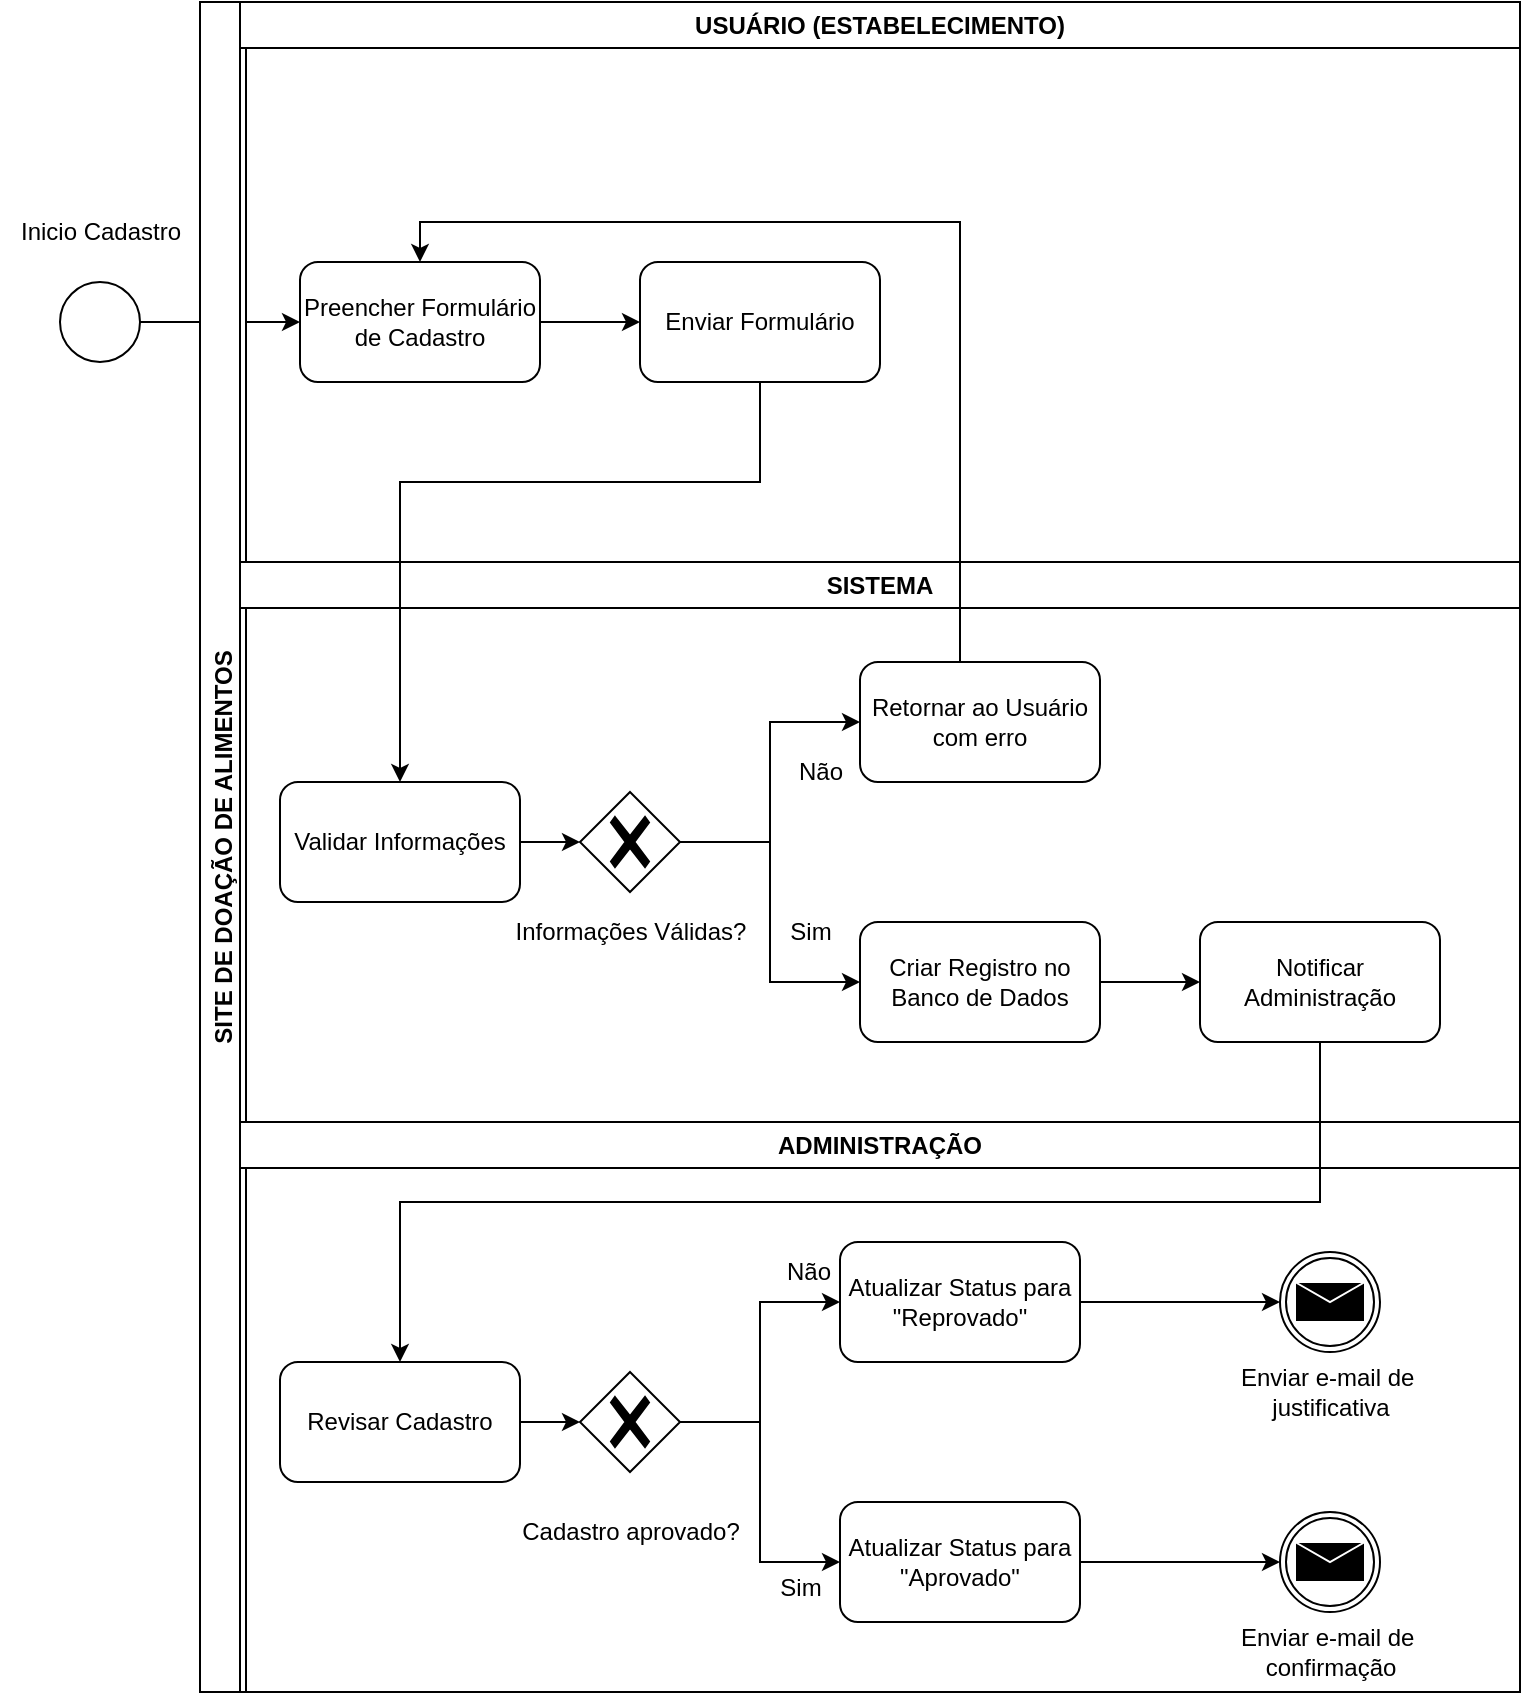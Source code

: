 <mxfile version="24.7.16">
  <diagram name="Página-1" id="1upfq-E3TZnH4Ai5wknj">
    <mxGraphModel dx="1257" dy="683" grid="1" gridSize="10" guides="1" tooltips="1" connect="1" arrows="1" fold="1" page="1" pageScale="1" pageWidth="827" pageHeight="1169" math="0" shadow="0">
      <root>
        <mxCell id="0" />
        <mxCell id="1" parent="0" />
        <mxCell id="b5OuM27qtwzma6k_WAEG-50" style="edgeStyle=orthogonalEdgeStyle;rounded=0;orthogonalLoop=1;jettySize=auto;html=1;entryX=0;entryY=0.5;entryDx=0;entryDy=0;" edge="1" parent="1" source="b5OuM27qtwzma6k_WAEG-1" target="b5OuM27qtwzma6k_WAEG-12">
          <mxGeometry relative="1" as="geometry" />
        </mxCell>
        <mxCell id="b5OuM27qtwzma6k_WAEG-1" value="" style="ellipse;whiteSpace=wrap;html=1;" vertex="1" parent="1">
          <mxGeometry x="40" y="170" width="40" height="40" as="geometry" />
        </mxCell>
        <mxCell id="b5OuM27qtwzma6k_WAEG-2" value="Inicio Cadastro" style="text;html=1;align=center;verticalAlign=middle;resizable=0;points=[];autosize=1;strokeColor=none;fillColor=none;" vertex="1" parent="1">
          <mxGeometry x="10" y="130" width="100" height="30" as="geometry" />
        </mxCell>
        <mxCell id="b5OuM27qtwzma6k_WAEG-3" value="SITE DE DOAÇÃO DE ALIMENTOS" style="swimlane;horizontal=0;whiteSpace=wrap;html=1;" vertex="1" parent="1">
          <mxGeometry x="110" y="30" width="660" height="845" as="geometry" />
        </mxCell>
        <mxCell id="b5OuM27qtwzma6k_WAEG-9" value="USUÁRIO (ESTABELECIMENTO)" style="swimlane;whiteSpace=wrap;html=1;startSize=23;" vertex="1" parent="b5OuM27qtwzma6k_WAEG-3">
          <mxGeometry x="20" width="640" height="280" as="geometry" />
        </mxCell>
        <mxCell id="b5OuM27qtwzma6k_WAEG-12" value="Preencher Formulário de Cadastro" style="rounded=1;whiteSpace=wrap;html=1;" vertex="1" parent="b5OuM27qtwzma6k_WAEG-9">
          <mxGeometry x="30" y="130" width="120" height="60" as="geometry" />
        </mxCell>
        <mxCell id="b5OuM27qtwzma6k_WAEG-14" value="Enviar Formulário" style="rounded=1;whiteSpace=wrap;html=1;" vertex="1" parent="b5OuM27qtwzma6k_WAEG-9">
          <mxGeometry x="200" y="130" width="120" height="60" as="geometry" />
        </mxCell>
        <mxCell id="b5OuM27qtwzma6k_WAEG-13" style="edgeStyle=orthogonalEdgeStyle;rounded=0;orthogonalLoop=1;jettySize=auto;html=1;" edge="1" parent="b5OuM27qtwzma6k_WAEG-9" source="b5OuM27qtwzma6k_WAEG-12" target="b5OuM27qtwzma6k_WAEG-14">
          <mxGeometry relative="1" as="geometry">
            <mxPoint x="220" y="80" as="targetPoint" />
          </mxGeometry>
        </mxCell>
        <mxCell id="b5OuM27qtwzma6k_WAEG-10" value="SISTEMA" style="swimlane;whiteSpace=wrap;html=1;" vertex="1" parent="b5OuM27qtwzma6k_WAEG-3">
          <mxGeometry x="20" y="280" width="640" height="280" as="geometry" />
        </mxCell>
        <mxCell id="b5OuM27qtwzma6k_WAEG-15" value="Validar Informações" style="rounded=1;whiteSpace=wrap;html=1;" vertex="1" parent="b5OuM27qtwzma6k_WAEG-10">
          <mxGeometry x="20" y="110" width="120" height="60" as="geometry" />
        </mxCell>
        <mxCell id="b5OuM27qtwzma6k_WAEG-22" style="edgeStyle=orthogonalEdgeStyle;rounded=0;orthogonalLoop=1;jettySize=auto;html=1;entryX=0;entryY=0.5;entryDx=0;entryDy=0;" edge="1" parent="b5OuM27qtwzma6k_WAEG-10" source="b5OuM27qtwzma6k_WAEG-17" target="b5OuM27qtwzma6k_WAEG-21">
          <mxGeometry relative="1" as="geometry" />
        </mxCell>
        <mxCell id="b5OuM27qtwzma6k_WAEG-26" style="edgeStyle=orthogonalEdgeStyle;rounded=0;orthogonalLoop=1;jettySize=auto;html=1;entryX=0;entryY=0.5;entryDx=0;entryDy=0;" edge="1" parent="b5OuM27qtwzma6k_WAEG-10" source="b5OuM27qtwzma6k_WAEG-17" target="b5OuM27qtwzma6k_WAEG-25">
          <mxGeometry relative="1" as="geometry" />
        </mxCell>
        <mxCell id="b5OuM27qtwzma6k_WAEG-17" value="" style="points=[[0.25,0.25,0],[0.5,0,0],[0.75,0.25,0],[1,0.5,0],[0.75,0.75,0],[0.5,1,0],[0.25,0.75,0],[0,0.5,0]];shape=mxgraph.bpmn.gateway2;html=1;verticalLabelPosition=bottom;labelBackgroundColor=#ffffff;verticalAlign=top;align=center;perimeter=rhombusPerimeter;outlineConnect=0;outline=none;symbol=none;gwType=exclusive;" vertex="1" parent="b5OuM27qtwzma6k_WAEG-10">
          <mxGeometry x="170" y="115" width="50" height="50" as="geometry" />
        </mxCell>
        <mxCell id="b5OuM27qtwzma6k_WAEG-18" value="Informações Válidas?" style="text;html=1;align=center;verticalAlign=middle;resizable=0;points=[];autosize=1;strokeColor=none;fillColor=none;" vertex="1" parent="b5OuM27qtwzma6k_WAEG-10">
          <mxGeometry x="125" y="170" width="140" height="30" as="geometry" />
        </mxCell>
        <mxCell id="b5OuM27qtwzma6k_WAEG-19" style="edgeStyle=orthogonalEdgeStyle;rounded=0;orthogonalLoop=1;jettySize=auto;html=1;entryX=0;entryY=0.5;entryDx=0;entryDy=0;entryPerimeter=0;" edge="1" parent="b5OuM27qtwzma6k_WAEG-10" source="b5OuM27qtwzma6k_WAEG-15" target="b5OuM27qtwzma6k_WAEG-17">
          <mxGeometry relative="1" as="geometry" />
        </mxCell>
        <mxCell id="b5OuM27qtwzma6k_WAEG-21" value="Retornar ao Usuário com erro" style="rounded=1;whiteSpace=wrap;html=1;" vertex="1" parent="b5OuM27qtwzma6k_WAEG-10">
          <mxGeometry x="310" y="50" width="120" height="60" as="geometry" />
        </mxCell>
        <mxCell id="b5OuM27qtwzma6k_WAEG-24" value="Não" style="text;html=1;align=center;verticalAlign=middle;resizable=0;points=[];autosize=1;strokeColor=none;fillColor=none;" vertex="1" parent="b5OuM27qtwzma6k_WAEG-10">
          <mxGeometry x="265" y="90" width="50" height="30" as="geometry" />
        </mxCell>
        <mxCell id="b5OuM27qtwzma6k_WAEG-29" style="edgeStyle=orthogonalEdgeStyle;rounded=0;orthogonalLoop=1;jettySize=auto;html=1;entryX=0;entryY=0.5;entryDx=0;entryDy=0;" edge="1" parent="b5OuM27qtwzma6k_WAEG-10" source="b5OuM27qtwzma6k_WAEG-25" target="b5OuM27qtwzma6k_WAEG-28">
          <mxGeometry relative="1" as="geometry" />
        </mxCell>
        <mxCell id="b5OuM27qtwzma6k_WAEG-25" value="Criar Registro no Banco de Dados" style="rounded=1;whiteSpace=wrap;html=1;" vertex="1" parent="b5OuM27qtwzma6k_WAEG-10">
          <mxGeometry x="310" y="180" width="120" height="60" as="geometry" />
        </mxCell>
        <mxCell id="b5OuM27qtwzma6k_WAEG-27" value="Sim" style="text;html=1;align=center;verticalAlign=middle;resizable=0;points=[];autosize=1;strokeColor=none;fillColor=none;" vertex="1" parent="b5OuM27qtwzma6k_WAEG-10">
          <mxGeometry x="265" y="170" width="40" height="30" as="geometry" />
        </mxCell>
        <mxCell id="b5OuM27qtwzma6k_WAEG-28" value="Notificar Administração" style="rounded=1;whiteSpace=wrap;html=1;" vertex="1" parent="b5OuM27qtwzma6k_WAEG-10">
          <mxGeometry x="480" y="180" width="120" height="60" as="geometry" />
        </mxCell>
        <mxCell id="b5OuM27qtwzma6k_WAEG-11" value="ADMINISTRAÇÃO" style="swimlane;whiteSpace=wrap;html=1;" vertex="1" parent="b5OuM27qtwzma6k_WAEG-3">
          <mxGeometry x="20" y="560" width="640" height="285" as="geometry" />
        </mxCell>
        <mxCell id="b5OuM27qtwzma6k_WAEG-30" value="Revisar Cadastro" style="rounded=1;whiteSpace=wrap;html=1;" vertex="1" parent="b5OuM27qtwzma6k_WAEG-11">
          <mxGeometry x="20" y="120" width="120" height="60" as="geometry" />
        </mxCell>
        <mxCell id="b5OuM27qtwzma6k_WAEG-37" style="edgeStyle=orthogonalEdgeStyle;rounded=0;orthogonalLoop=1;jettySize=auto;html=1;entryX=0;entryY=0.5;entryDx=0;entryDy=0;" edge="1" parent="b5OuM27qtwzma6k_WAEG-11" source="b5OuM27qtwzma6k_WAEG-32" target="b5OuM27qtwzma6k_WAEG-36">
          <mxGeometry relative="1" as="geometry" />
        </mxCell>
        <mxCell id="b5OuM27qtwzma6k_WAEG-40" style="edgeStyle=orthogonalEdgeStyle;rounded=0;orthogonalLoop=1;jettySize=auto;html=1;entryX=0;entryY=0.5;entryDx=0;entryDy=0;" edge="1" parent="b5OuM27qtwzma6k_WAEG-11" source="b5OuM27qtwzma6k_WAEG-32" target="b5OuM27qtwzma6k_WAEG-39">
          <mxGeometry relative="1" as="geometry" />
        </mxCell>
        <mxCell id="b5OuM27qtwzma6k_WAEG-32" value="" style="points=[[0.25,0.25,0],[0.5,0,0],[0.75,0.25,0],[1,0.5,0],[0.75,0.75,0],[0.5,1,0],[0.25,0.75,0],[0,0.5,0]];shape=mxgraph.bpmn.gateway2;html=1;verticalLabelPosition=bottom;labelBackgroundColor=#ffffff;verticalAlign=top;align=center;perimeter=rhombusPerimeter;outlineConnect=0;outline=none;symbol=none;gwType=exclusive;" vertex="1" parent="b5OuM27qtwzma6k_WAEG-11">
          <mxGeometry x="170" y="125" width="50" height="50" as="geometry" />
        </mxCell>
        <mxCell id="b5OuM27qtwzma6k_WAEG-33" value="Cadastro aprovado?" style="text;html=1;align=center;verticalAlign=middle;resizable=0;points=[];autosize=1;strokeColor=none;fillColor=none;" vertex="1" parent="b5OuM27qtwzma6k_WAEG-11">
          <mxGeometry x="130" y="190" width="130" height="30" as="geometry" />
        </mxCell>
        <mxCell id="b5OuM27qtwzma6k_WAEG-35" style="edgeStyle=orthogonalEdgeStyle;rounded=0;orthogonalLoop=1;jettySize=auto;html=1;entryX=0;entryY=0.5;entryDx=0;entryDy=0;entryPerimeter=0;" edge="1" parent="b5OuM27qtwzma6k_WAEG-11" source="b5OuM27qtwzma6k_WAEG-30" target="b5OuM27qtwzma6k_WAEG-32">
          <mxGeometry relative="1" as="geometry" />
        </mxCell>
        <mxCell id="b5OuM27qtwzma6k_WAEG-45" style="edgeStyle=orthogonalEdgeStyle;rounded=0;orthogonalLoop=1;jettySize=auto;html=1;entryX=0;entryY=0.5;entryDx=0;entryDy=0;entryPerimeter=0;" edge="1" parent="b5OuM27qtwzma6k_WAEG-11" source="b5OuM27qtwzma6k_WAEG-36" target="b5OuM27qtwzma6k_WAEG-48">
          <mxGeometry relative="1" as="geometry">
            <mxPoint x="480" y="220" as="targetPoint" />
          </mxGeometry>
        </mxCell>
        <mxCell id="b5OuM27qtwzma6k_WAEG-36" value="Atualizar Status para &quot;Aprovado&quot;" style="rounded=1;whiteSpace=wrap;html=1;" vertex="1" parent="b5OuM27qtwzma6k_WAEG-11">
          <mxGeometry x="300" y="190" width="120" height="60" as="geometry" />
        </mxCell>
        <mxCell id="b5OuM27qtwzma6k_WAEG-43" style="edgeStyle=orthogonalEdgeStyle;rounded=0;orthogonalLoop=1;jettySize=auto;html=1;entryX=0;entryY=0.5;entryDx=0;entryDy=0;entryPerimeter=0;" edge="1" parent="b5OuM27qtwzma6k_WAEG-11" source="b5OuM27qtwzma6k_WAEG-39" target="b5OuM27qtwzma6k_WAEG-46">
          <mxGeometry relative="1" as="geometry">
            <mxPoint x="480" y="90" as="targetPoint" />
          </mxGeometry>
        </mxCell>
        <mxCell id="b5OuM27qtwzma6k_WAEG-39" value="Atualizar Status para &quot;Reprovado&quot;" style="rounded=1;whiteSpace=wrap;html=1;" vertex="1" parent="b5OuM27qtwzma6k_WAEG-11">
          <mxGeometry x="300" y="60" width="120" height="60" as="geometry" />
        </mxCell>
        <mxCell id="b5OuM27qtwzma6k_WAEG-41" value="Não" style="text;html=1;align=center;verticalAlign=middle;resizable=0;points=[];autosize=1;strokeColor=none;fillColor=none;" vertex="1" parent="b5OuM27qtwzma6k_WAEG-11">
          <mxGeometry x="259" y="60" width="50" height="30" as="geometry" />
        </mxCell>
        <mxCell id="b5OuM27qtwzma6k_WAEG-46" value="" style="points=[[0.145,0.145,0],[0.5,0,0],[0.855,0.145,0],[1,0.5,0],[0.855,0.855,0],[0.5,1,0],[0.145,0.855,0],[0,0.5,0]];shape=mxgraph.bpmn.event;html=1;verticalLabelPosition=bottom;labelBackgroundColor=#ffffff;verticalAlign=top;align=center;perimeter=ellipsePerimeter;outlineConnect=0;aspect=fixed;outline=throwing;symbol=message;" vertex="1" parent="b5OuM27qtwzma6k_WAEG-11">
          <mxGeometry x="520" y="65" width="50" height="50" as="geometry" />
        </mxCell>
        <mxCell id="b5OuM27qtwzma6k_WAEG-47" value="Enviar e-mail de&amp;nbsp;&lt;div&gt;justificativa&lt;/div&gt;" style="text;html=1;align=center;verticalAlign=middle;resizable=0;points=[];autosize=1;strokeColor=none;fillColor=none;" vertex="1" parent="b5OuM27qtwzma6k_WAEG-11">
          <mxGeometry x="490" y="115" width="110" height="40" as="geometry" />
        </mxCell>
        <mxCell id="b5OuM27qtwzma6k_WAEG-48" value="" style="points=[[0.145,0.145,0],[0.5,0,0],[0.855,0.145,0],[1,0.5,0],[0.855,0.855,0],[0.5,1,0],[0.145,0.855,0],[0,0.5,0]];shape=mxgraph.bpmn.event;html=1;verticalLabelPosition=bottom;labelBackgroundColor=#ffffff;verticalAlign=top;align=center;perimeter=ellipsePerimeter;outlineConnect=0;aspect=fixed;outline=throwing;symbol=message;" vertex="1" parent="b5OuM27qtwzma6k_WAEG-11">
          <mxGeometry x="520" y="195" width="50" height="50" as="geometry" />
        </mxCell>
        <mxCell id="b5OuM27qtwzma6k_WAEG-49" value="Enviar e-mail de&amp;nbsp;&lt;div&gt;confirmação&lt;/div&gt;" style="text;html=1;align=center;verticalAlign=middle;resizable=0;points=[];autosize=1;strokeColor=none;fillColor=none;" vertex="1" parent="b5OuM27qtwzma6k_WAEG-11">
          <mxGeometry x="490" y="245" width="110" height="40" as="geometry" />
        </mxCell>
        <mxCell id="b5OuM27qtwzma6k_WAEG-16" style="edgeStyle=orthogonalEdgeStyle;rounded=0;orthogonalLoop=1;jettySize=auto;html=1;entryX=0.5;entryY=0;entryDx=0;entryDy=0;" edge="1" parent="b5OuM27qtwzma6k_WAEG-3" source="b5OuM27qtwzma6k_WAEG-14" target="b5OuM27qtwzma6k_WAEG-15">
          <mxGeometry relative="1" as="geometry">
            <Array as="points">
              <mxPoint x="280" y="240" />
              <mxPoint x="100" y="240" />
            </Array>
          </mxGeometry>
        </mxCell>
        <mxCell id="b5OuM27qtwzma6k_WAEG-23" style="edgeStyle=orthogonalEdgeStyle;rounded=0;orthogonalLoop=1;jettySize=auto;html=1;entryX=0.5;entryY=0;entryDx=0;entryDy=0;" edge="1" parent="b5OuM27qtwzma6k_WAEG-3" source="b5OuM27qtwzma6k_WAEG-21" target="b5OuM27qtwzma6k_WAEG-12">
          <mxGeometry relative="1" as="geometry">
            <Array as="points">
              <mxPoint x="380" y="110" />
              <mxPoint x="110" y="110" />
            </Array>
          </mxGeometry>
        </mxCell>
        <mxCell id="b5OuM27qtwzma6k_WAEG-34" style="edgeStyle=orthogonalEdgeStyle;rounded=0;orthogonalLoop=1;jettySize=auto;html=1;entryX=0.5;entryY=0;entryDx=0;entryDy=0;" edge="1" parent="b5OuM27qtwzma6k_WAEG-3" source="b5OuM27qtwzma6k_WAEG-28" target="b5OuM27qtwzma6k_WAEG-30">
          <mxGeometry relative="1" as="geometry">
            <Array as="points">
              <mxPoint x="560" y="600" />
              <mxPoint x="100" y="600" />
            </Array>
          </mxGeometry>
        </mxCell>
        <mxCell id="b5OuM27qtwzma6k_WAEG-38" value="Sim" style="text;html=1;align=center;verticalAlign=middle;resizable=0;points=[];autosize=1;strokeColor=none;fillColor=none;" vertex="1" parent="1">
          <mxGeometry x="390" y="808" width="40" height="30" as="geometry" />
        </mxCell>
      </root>
    </mxGraphModel>
  </diagram>
</mxfile>
